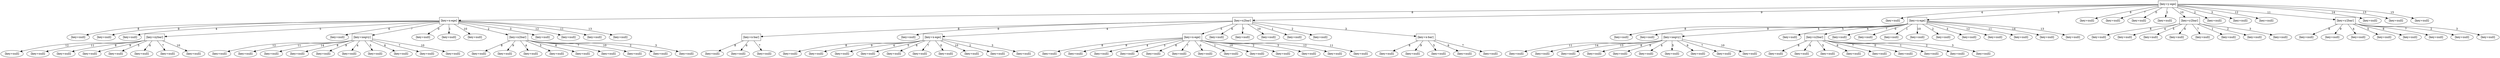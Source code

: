 digraph G {
	25834595  [label="[key=y-ege]", shape=box];
	7688812  [label="[key=x-ege]", shape=box];
	25834595 -> 7688812 [label="8"];
	7752540  [label="[key=null]", shape=ellipse];
	7688812 -> 7752540 [label="8"];
	5080647  [label="[key=null]", shape=ellipse];
	7688812 -> 5080647 [label="9"];
	27963887  [label="[key=null]", shape=ellipse];
	7688812 -> 27963887 [label="4"];
	25686515  [label="[key=xybar]", shape=box];
	7688812 -> 25686515 [label="5"];
	1950400  [label="[key=null]", shape=ellipse];
	25686515 -> 1950400 [label="12"];
	31249809  [label="[key=null]", shape=ellipse];
	25686515 -> 31249809 [label="11"];
	21576220  [label="[key=null]", shape=ellipse];
	25686515 -> 21576220 [label="8"];
	8799366  [label="[key=null]", shape=ellipse];
	25686515 -> 8799366 [label="9"];
	16573373  [label="[key=null]", shape=ellipse];
	25686515 -> 16573373 [label="5"];
	13354289  [label="[key=null]", shape=ellipse];
	25686515 -> 13354289 [label="6"];
	33504353  [label="[key=null]", shape=ellipse];
	25686515 -> 33504353 [label="7"];
	30742205  [label="[key=null]", shape=ellipse];
	25686515 -> 30742205 [label="10"];
	13105193  [label="[key=null]", shape=ellipse];
	7688812 -> 13105193 [label="6"];
	7696134  [label="[key=xegvy]", shape=box];
	7688812 -> 7696134 [label="7"];
	30147997  [label="[key=null]", shape=ellipse];
	7696134 -> 30147997 [label="12"];
	25465766  [label="[key=null]", shape=ellipse];
	7696134 -> 25465766 [label="11"];
	16353403  [label="[key=null]", shape=ellipse];
	7696134 -> 16353403 [label="14"];
	7292624  [label="[key=null]", shape=ellipse];
	7696134 -> 7292624 [label="8"];
	26359616  [label="[key=null]", shape=ellipse];
	7696134 -> 26359616 [label="9"];
	6913227  [label="[key=null]", shape=ellipse];
	7696134 -> 6913227 [label="4"];
	25171850  [label="[key=null]", shape=ellipse];
	7696134 -> 25171850 [label="5"];
	9011581  [label="[key=null]", shape=ellipse];
	7696134 -> 9011581 [label="6"];
	26497937  [label="[key=null]", shape=ellipse];
	7696134 -> 26497937 [label="7"];
	16409013  [label="[key=null]", shape=ellipse];
	7696134 -> 16409013 [label="10"];
	2416566  [label="[key=null]", shape=ellipse];
	7688812 -> 2416566 [label="0"];
	14366000  [label="[key=null]", shape=ellipse];
	7688812 -> 14366000 [label="1"];
	25224660  [label="[key=null]", shape=ellipse];
	7688812 -> 25224660 [label="10"];
	24171131  [label="[key=x2bar]", shape=box];
	7688812 -> 24171131 [label="2"];
	693308  [label="[key=null]", shape=ellipse];
	24171131 -> 693308 [label="8"];
	9044121  [label="[key=null]", shape=ellipse];
	24171131 -> 9044121 [label="9"];
	2977888  [label="[key=null]", shape=ellipse];
	24171131 -> 2977888 [label="4"];
	19709729  [label="[key=null]", shape=ellipse];
	24171131 -> 19709729 [label="5"];
	12063541  [label="[key=null]", shape=ellipse];
	24171131 -> 12063541 [label="6"];
	16056850  [label="[key=null]", shape=ellipse];
	24171131 -> 16056850 [label="7"];
	22743547  [label="[key=null]", shape=ellipse];
	24171131 -> 22743547 [label="10"];
	32265209  [label="[key=null]", shape=ellipse];
	24171131 -> 32265209 [label="2"];
	8205493  [label="[key=null]", shape=ellipse];
	24171131 -> 8205493 [label="3"];
	1021939  [label="[key=null]", shape=ellipse];
	7688812 -> 1021939 [label="3"];
	29424270  [label="[key=null]", shape=ellipse];
	7688812 -> 29424270 [label="12"];
	8499909  [label="[key=null]", shape=ellipse];
	7688812 -> 8499909 [label="11"];
	16762534  [label="[key=null]", shape=ellipse];
	7688812 -> 16762534 [label="13"];
	4901936  [label="[key=x2bar]", shape=box];
	25834595 -> 4901936 [label="9"];
	10713345  [label="[key=x-bar]", shape=box];
	4901936 -> 10713345 [label="8"];
	6110012  [label="[key=null]", shape=ellipse];
	10713345 -> 6110012 [label="8"];
	14425568  [label="[key=null]", shape=ellipse];
	10713345 -> 14425568 [label="6"];
	19756591  [label="[key=null]", shape=ellipse];
	10713345 -> 19756591 [label="7"];
	27929117  [label="[key=null]", shape=ellipse];
	4901936 -> 27929117 [label="9"];
	11732469  [label="[key=x-ege]", shape=box];
	4901936 -> 11732469 [label="4"];
	21774384  [label="[key=null]", shape=ellipse];
	11732469 -> 21774384 [label="8"];
	17446382  [label="[key=null]", shape=ellipse];
	11732469 -> 17446382 [label="9"];
	22731613  [label="[key=null]", shape=ellipse];
	11732469 -> 22731613 [label="4"];
	33023366  [label="[key=null]", shape=ellipse];
	11732469 -> 33023366 [label="5"];
	33412592  [label="[key=null]", shape=ellipse];
	11732469 -> 33412592 [label="6"];
	32024989  [label="[key=null]", shape=ellipse];
	11732469 -> 32024989 [label="7"];
	30915537  [label="[key=null]", shape=ellipse];
	11732469 -> 30915537 [label="0"];
	7053444  [label="[key=null]", shape=ellipse];
	11732469 -> 7053444 [label="10"];
	32986892  [label="[key=null]", shape=ellipse];
	11732469 -> 32986892 [label="2"];
	24372799  [label="[key=null]", shape=ellipse];
	11732469 -> 24372799 [label="3"];
	1142359  [label="[key=x-ege]", shape=box];
	4901936 -> 1142359 [label="5"];
	6494193  [label="[key=null]", shape=ellipse];
	1142359 -> 6494193 [label="8"];
	28898916  [label="[key=null]", shape=ellipse];
	1142359 -> 28898916 [label="9"];
	3694519  [label="[key=null]", shape=ellipse];
	1142359 -> 3694519 [label="4"];
	18097681  [label="[key=null]", shape=ellipse];
	1142359 -> 18097681 [label="5"];
	30354373  [label="[key=null]", shape=ellipse];
	1142359 -> 30354373 [label="6"];
	4374412  [label="[key=null]", shape=ellipse];
	1142359 -> 4374412 [label="7"];
	2994874  [label="[key=null]", shape=ellipse];
	1142359 -> 2994874 [label="0"];
	3200917  [label="[key=null]", shape=ellipse];
	1142359 -> 3200917 [label="1"];
	10059123  [label="[key=null]", shape=ellipse];
	1142359 -> 10059123 [label="10"];
	16463741  [label="[key=null]", shape=ellipse];
	1142359 -> 16463741 [label="2"];
	16251207  [label="[key=null]", shape=ellipse];
	1142359 -> 16251207 [label="3"];
	965210  [label="[key=null]", shape=ellipse];
	1142359 -> 965210 [label="12"];
	15510365  [label="[key=null]", shape=ellipse];
	1142359 -> 15510365 [label="11"];
	31892656  [label="[key=null]", shape=ellipse];
	4901936 -> 31892656 [label="6"];
	21388630  [label="[key=null]", shape=ellipse];
	4901936 -> 21388630 [label="7"];
	10077187  [label="[key=null]", shape=ellipse];
	4901936 -> 10077187 [label="10"];
	18071824  [label="[key=null]", shape=ellipse];
	4901936 -> 18071824 [label="1"];
	31994682  [label="[key=null]", shape=ellipse];
	4901936 -> 31994682 [label="2"];
	24859116  [label="[key=x-bar]", shape=box];
	4901936 -> 24859116 [label="3"];
	20939953  [label="[key=null]", shape=ellipse];
	24859116 -> 20939953 [label="8"];
	18919236  [label="[key=null]", shape=ellipse];
	24859116 -> 18919236 [label="9"];
	13806957  [label="[key=null]", shape=ellipse];
	24859116 -> 13806957 [label="5"];
	24639894  [label="[key=null]", shape=ellipse];
	24859116 -> 24639894 [label="6"];
	27453864  [label="[key=null]", shape=ellipse];
	24859116 -> 27453864 [label="7"];
	10098818  [label="[key=null]", shape=ellipse];
	25834595 -> 10098818 [label="4"];
	12528703  [label="[key=x-ege]", shape=box];
	25834595 -> 12528703 [label="5"];
	15864799  [label="[key=null]", shape=ellipse];
	12528703 -> 15864799 [label="8"];
	16176264  [label="[key=null]", shape=ellipse];
	12528703 -> 16176264 [label="9"];
	16466625  [label="[key=xegvy]", shape=box];
	12528703 -> 16466625 [label="4"];
	31172365  [label="[key=null]", shape=ellipse];
	16466625 -> 31172365 [label="11"];
	28593558  [label="[key=null]", shape=ellipse];
	16466625 -> 28593558 [label="14"];
	5364667  [label="[key=null]", shape=ellipse];
	16466625 -> 5364667 [label="13"];
	3208718  [label="[key=null]", shape=ellipse];
	16466625 -> 3208718 [label="8"];
	6956479  [label="[key=null]", shape=ellipse];
	16466625 -> 6956479 [label="9"];
	13906509  [label="[key=null]", shape=ellipse];
	16466625 -> 13906509 [label="4"];
	20078254  [label="[key=null]", shape=ellipse];
	16466625 -> 20078254 [label="5"];
	31854296  [label="[key=null]", shape=ellipse];
	16466625 -> 31854296 [label="6"];
	14193712  [label="[key=null]", shape=ellipse];
	16466625 -> 14193712 [label="7"];
	15270848  [label="[key=null]", shape=ellipse];
	16466625 -> 15270848 [label="10"];
	32860700  [label="[key=null]", shape=ellipse];
	12528703 -> 32860700 [label="5"];
	17395697  [label="[key=x2bar]", shape=box];
	12528703 -> 17395697 [label="6"];
	9713861  [label="[key=null]", shape=ellipse];
	17395697 -> 9713861 [label="8"];
	18562828  [label="[key=null]", shape=ellipse];
	17395697 -> 18562828 [label="4"];
	29900501  [label="[key=null]", shape=ellipse];
	17395697 -> 29900501 [label="5"];
	26557413  [label="[key=null]", shape=ellipse];
	17395697 -> 26557413 [label="6"];
	9392337  [label="[key=null]", shape=ellipse];
	17395697 -> 9392337 [label="7"];
	16967782  [label="[key=null]", shape=ellipse];
	17395697 -> 16967782 [label="0"];
	31962201  [label="[key=null]", shape=ellipse];
	17395697 -> 31962201 [label="1"];
	15814770  [label="[key=null]", shape=ellipse];
	17395697 -> 15814770 [label="2"];
	14198610  [label="[key=null]", shape=ellipse];
	17395697 -> 14198610 [label="3"];
	30480832  [label="[key=null]", shape=ellipse];
	12528703 -> 30480832 [label="7"];
	15840560  [label="[key=null]", shape=ellipse];
	12528703 -> 15840560 [label="0"];
	11433808  [label="[key=null]", shape=ellipse];
	12528703 -> 11433808 [label="1"];
	1781707  [label="[key=null]", shape=ellipse];
	12528703 -> 1781707 [label="10"];
	14605935  [label="[key=null]", shape=ellipse];
	12528703 -> 14605935 [label="2"];
	31287720  [label="[key=null]", shape=ellipse];
	12528703 -> 31287720 [label="3"];
	21209564  [label="[key=null]", shape=ellipse];
	12528703 -> 21209564 [label="12"];
	20414066  [label="[key=null]", shape=ellipse];
	12528703 -> 20414066 [label="11"];
	5151776  [label="[key=null]", shape=ellipse];
	12528703 -> 5151776 [label="14"];
	15474428  [label="[key=null]", shape=ellipse];
	12528703 -> 15474428 [label="13"];
	31877960  [label="[key=null]", shape=ellipse];
	25834595 -> 31877960 [label="6"];
	9268467  [label="[key=null]", shape=ellipse];
	25834595 -> 9268467 [label="7"];
	15455799  [label="[key=null]", shape=ellipse];
	25834595 -> 15455799 [label="0"];
	20760528  [label="[key=null]", shape=ellipse];
	25834595 -> 20760528 [label="1"];
	23225816  [label="[key=y2bar]", shape=box];
	25834595 -> 23225816 [label="10"];
	17589328  [label="[key=null]", shape=ellipse];
	23225816 -> 17589328 [label="8"];
	9293590  [label="[key=null]", shape=ellipse];
	23225816 -> 9293590 [label="4"];
	1489394  [label="[key=null]", shape=ellipse];
	23225816 -> 1489394 [label="5"];
	639485  [label="[key=null]", shape=ellipse];
	23225816 -> 639485 [label="6"];
	10414300  [label="[key=null]", shape=ellipse];
	23225816 -> 10414300 [label="7"];
	13237838  [label="[key=null]", shape=ellipse];
	23225816 -> 13237838 [label="1"];
	22463148  [label="[key=null]", shape=ellipse];
	23225816 -> 22463148 [label="2"];
	17226522  [label="[key=null]", shape=ellipse];
	23225816 -> 17226522 [label="3"];
	18523445  [label="[key=null]", shape=ellipse];
	25834595 -> 18523445 [label="2"];
	5534870  [label="[key=null]", shape=ellipse];
	25834595 -> 5534870 [label="3"];
	11676204  [label="[key=null]", shape=ellipse];
	25834595 -> 11676204 [label="12"];
	15658665  [label="[key=y2bar]", shape=box];
	25834595 -> 15658665 [label="11"];
	7775227  [label="[key=null]", shape=ellipse];
	15658665 -> 7775227 [label="8"];
	17292808  [label="[key=null]", shape=ellipse];
	15658665 -> 17292808 [label="9"];
	25302557  [label="[key=null]", shape=ellipse];
	15658665 -> 25302557 [label="4"];
	24769465  [label="[key=null]", shape=ellipse];
	15658665 -> 24769465 [label="5"];
	24121622  [label="[key=null]", shape=ellipse];
	15658665 -> 24121622 [label="6"];
	7455031  [label="[key=null]", shape=ellipse];
	15658665 -> 7455031 [label="7"];
	4470905  [label="[key=null]", shape=ellipse];
	15658665 -> 4470905 [label="2"];
	14137888  [label="[key=null]", shape=ellipse];
	15658665 -> 14137888 [label="3"];
	16567016  [label="[key=null]", shape=ellipse];
	25834595 -> 16567016 [label="14"];
	7168396  [label="[key=null]", shape=ellipse];
	25834595 -> 7168396 [label="13"];
	18822586  [label="[key=null]", shape=ellipse];
	25834595 -> 18822586 [label="15"];
}
